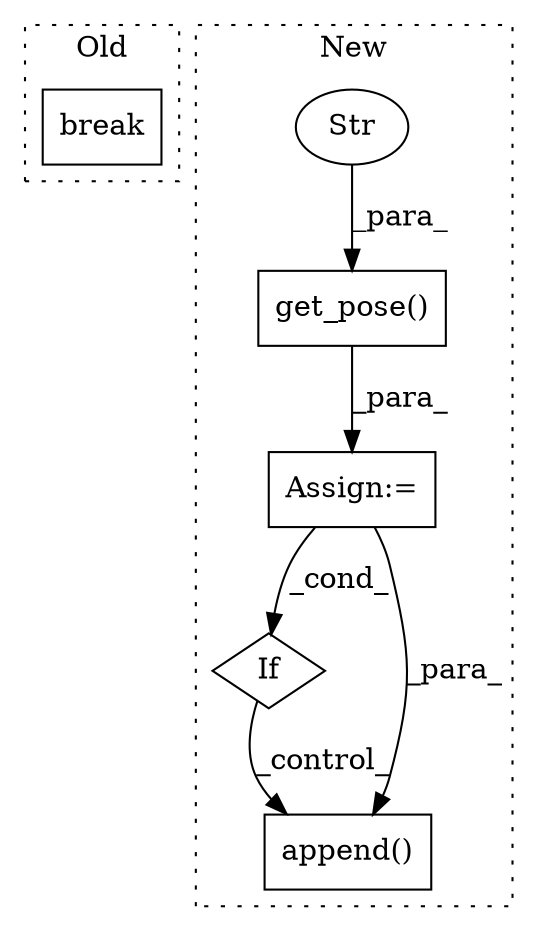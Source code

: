 digraph G {
subgraph cluster0 {
1 [label="break" a="94" s="18809" l="5" shape="box"];
label = "Old";
style="dotted";
}
subgraph cluster1 {
2 [label="get_pose()" a="75" s="18857,18882" l="16,1" shape="box"];
3 [label="Assign:=" a="68" s="18854" l="3" shape="box"];
4 [label="If" a="96" s="19167" l="3" shape="diamond"];
5 [label="Str" a="66" s="18873" l="9" shape="ellipse"];
6 [label="append()" a="75" s="19201,19212" l="10,1" shape="box"];
label = "New";
style="dotted";
}
2 -> 3 [label="_para_"];
3 -> 4 [label="_cond_"];
3 -> 6 [label="_para_"];
4 -> 6 [label="_control_"];
5 -> 2 [label="_para_"];
}